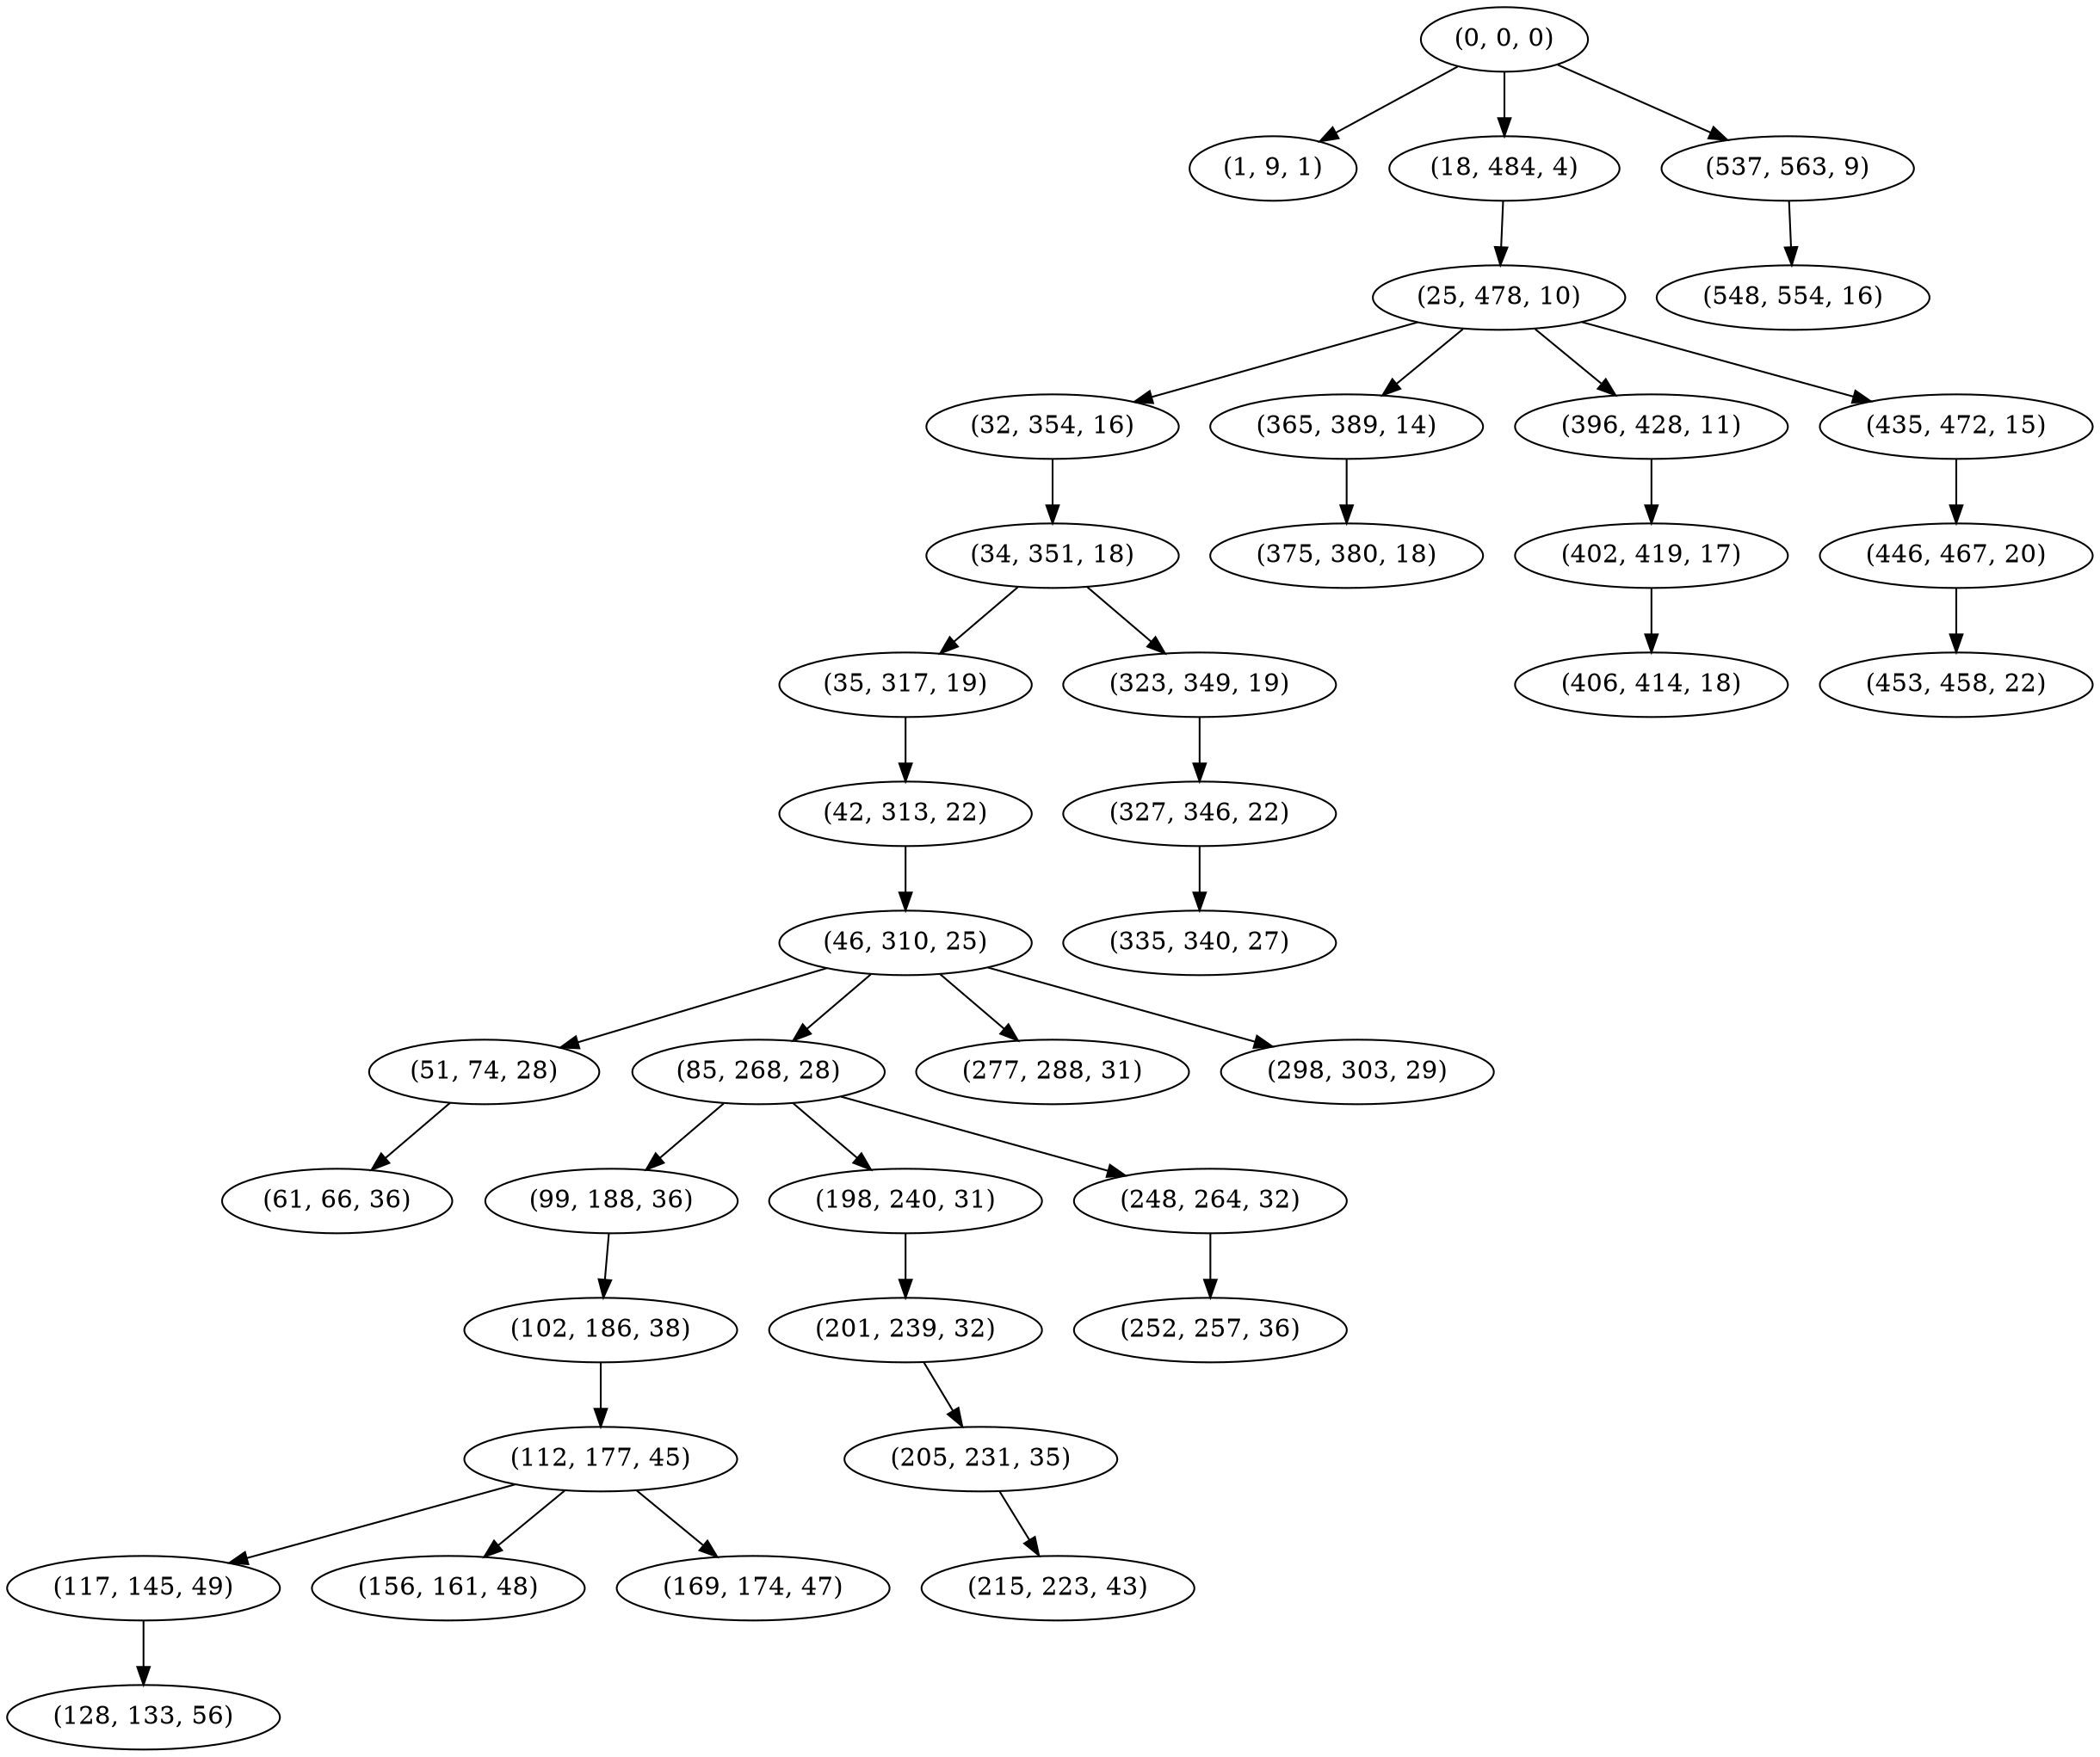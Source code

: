 digraph tree {
    "(0, 0, 0)";
    "(1, 9, 1)";
    "(18, 484, 4)";
    "(25, 478, 10)";
    "(32, 354, 16)";
    "(34, 351, 18)";
    "(35, 317, 19)";
    "(42, 313, 22)";
    "(46, 310, 25)";
    "(51, 74, 28)";
    "(61, 66, 36)";
    "(85, 268, 28)";
    "(99, 188, 36)";
    "(102, 186, 38)";
    "(112, 177, 45)";
    "(117, 145, 49)";
    "(128, 133, 56)";
    "(156, 161, 48)";
    "(169, 174, 47)";
    "(198, 240, 31)";
    "(201, 239, 32)";
    "(205, 231, 35)";
    "(215, 223, 43)";
    "(248, 264, 32)";
    "(252, 257, 36)";
    "(277, 288, 31)";
    "(298, 303, 29)";
    "(323, 349, 19)";
    "(327, 346, 22)";
    "(335, 340, 27)";
    "(365, 389, 14)";
    "(375, 380, 18)";
    "(396, 428, 11)";
    "(402, 419, 17)";
    "(406, 414, 18)";
    "(435, 472, 15)";
    "(446, 467, 20)";
    "(453, 458, 22)";
    "(537, 563, 9)";
    "(548, 554, 16)";
    "(0, 0, 0)" -> "(1, 9, 1)";
    "(0, 0, 0)" -> "(18, 484, 4)";
    "(0, 0, 0)" -> "(537, 563, 9)";
    "(18, 484, 4)" -> "(25, 478, 10)";
    "(25, 478, 10)" -> "(32, 354, 16)";
    "(25, 478, 10)" -> "(365, 389, 14)";
    "(25, 478, 10)" -> "(396, 428, 11)";
    "(25, 478, 10)" -> "(435, 472, 15)";
    "(32, 354, 16)" -> "(34, 351, 18)";
    "(34, 351, 18)" -> "(35, 317, 19)";
    "(34, 351, 18)" -> "(323, 349, 19)";
    "(35, 317, 19)" -> "(42, 313, 22)";
    "(42, 313, 22)" -> "(46, 310, 25)";
    "(46, 310, 25)" -> "(51, 74, 28)";
    "(46, 310, 25)" -> "(85, 268, 28)";
    "(46, 310, 25)" -> "(277, 288, 31)";
    "(46, 310, 25)" -> "(298, 303, 29)";
    "(51, 74, 28)" -> "(61, 66, 36)";
    "(85, 268, 28)" -> "(99, 188, 36)";
    "(85, 268, 28)" -> "(198, 240, 31)";
    "(85, 268, 28)" -> "(248, 264, 32)";
    "(99, 188, 36)" -> "(102, 186, 38)";
    "(102, 186, 38)" -> "(112, 177, 45)";
    "(112, 177, 45)" -> "(117, 145, 49)";
    "(112, 177, 45)" -> "(156, 161, 48)";
    "(112, 177, 45)" -> "(169, 174, 47)";
    "(117, 145, 49)" -> "(128, 133, 56)";
    "(198, 240, 31)" -> "(201, 239, 32)";
    "(201, 239, 32)" -> "(205, 231, 35)";
    "(205, 231, 35)" -> "(215, 223, 43)";
    "(248, 264, 32)" -> "(252, 257, 36)";
    "(323, 349, 19)" -> "(327, 346, 22)";
    "(327, 346, 22)" -> "(335, 340, 27)";
    "(365, 389, 14)" -> "(375, 380, 18)";
    "(396, 428, 11)" -> "(402, 419, 17)";
    "(402, 419, 17)" -> "(406, 414, 18)";
    "(435, 472, 15)" -> "(446, 467, 20)";
    "(446, 467, 20)" -> "(453, 458, 22)";
    "(537, 563, 9)" -> "(548, 554, 16)";
}
